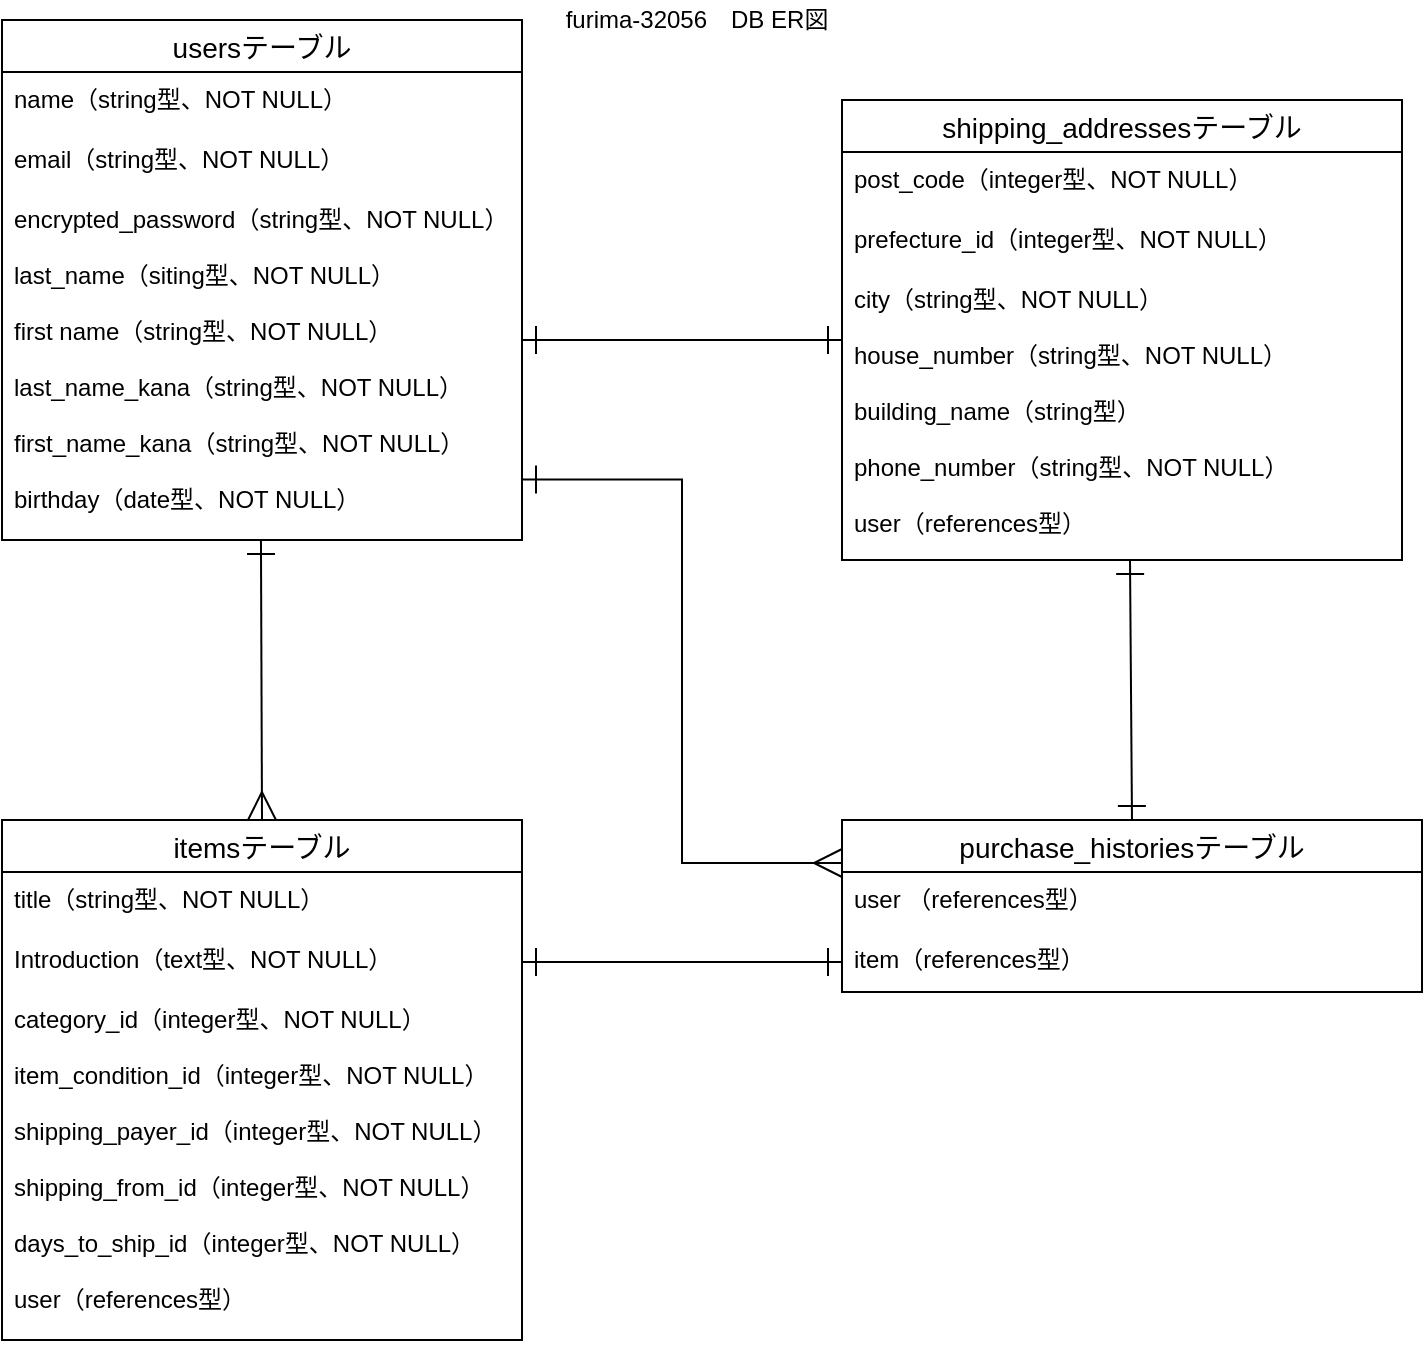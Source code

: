 <mxfile version="13.6.5">
    <diagram id="pAn4AHUUTgOaKvMXLmUd" name="ページ1">
        <mxGraphModel dx="1677" dy="680" grid="1" gridSize="10" guides="1" tooltips="1" connect="1" arrows="1" fold="1" page="1" pageScale="1" pageWidth="827" pageHeight="1169" math="0" shadow="0">
            <root>
                <mxCell id="0"/>
                <mxCell id="1" parent="0"/>
                <mxCell id="2" value="usersテーブル" style="swimlane;fontStyle=0;childLayout=stackLayout;horizontal=1;startSize=26;horizontalStack=0;resizeParent=1;resizeParentMax=0;resizeLast=0;collapsible=1;marginBottom=0;align=center;fontSize=14;" vertex="1" parent="1">
                    <mxGeometry x="-760" y="40" width="260" height="260" as="geometry"/>
                </mxCell>
                <mxCell id="3" value="name（string型、NOT NULL）&#10;" style="text;strokeColor=none;fillColor=none;spacingLeft=4;spacingRight=4;overflow=hidden;rotatable=0;points=[[0,0.5],[1,0.5]];portConstraint=eastwest;fontSize=12;" vertex="1" parent="2">
                    <mxGeometry y="26" width="260" height="30" as="geometry"/>
                </mxCell>
                <mxCell id="4" value="email（string型、NOT NULL）" style="text;strokeColor=none;fillColor=none;spacingLeft=4;spacingRight=4;overflow=hidden;rotatable=0;points=[[0,0.5],[1,0.5]];portConstraint=eastwest;fontSize=12;" vertex="1" parent="2">
                    <mxGeometry y="56" width="260" height="30" as="geometry"/>
                </mxCell>
                <mxCell id="5" value="encrypted_password（string型、NOT NULL）&#10;&#10;last_name（siting型、NOT NULL）&#10;&#10;first name（string型、NOT NULL）&#10;&#10;last_name_kana（string型、NOT NULL）&#10;&#10;first_name_kana（string型、NOT NULL）&#10;&#10;birthday（date型、NOT NULL）" style="text;strokeColor=none;fillColor=none;spacingLeft=4;spacingRight=4;overflow=hidden;rotatable=0;points=[[0,0.5],[1,0.5]];portConstraint=eastwest;fontSize=12;" vertex="1" parent="2">
                    <mxGeometry y="86" width="260" height="174" as="geometry"/>
                </mxCell>
                <mxCell id="36" style="edgeStyle=orthogonalEdgeStyle;rounded=0;jumpStyle=none;orthogonalLoop=1;jettySize=auto;html=1;exitX=0;exitY=0.25;exitDx=0;exitDy=0;entryX=1;entryY=0.826;entryDx=0;entryDy=0;entryPerimeter=0;startArrow=ERmany;startFill=0;startSize=12;sourcePerimeterSpacing=0;endArrow=ERone;endFill=0;endSize=12;targetPerimeterSpacing=0;" edge="1" parent="1" source="21" target="5">
                    <mxGeometry relative="1" as="geometry"/>
                </mxCell>
                <mxCell id="17" value="shipping_addressesテーブル" style="swimlane;fontStyle=0;childLayout=stackLayout;horizontal=1;startSize=26;horizontalStack=0;resizeParent=1;resizeParentMax=0;resizeLast=0;collapsible=1;marginBottom=0;align=center;fontSize=14;" vertex="1" parent="1">
                    <mxGeometry x="-340" y="80" width="280" height="230" as="geometry"/>
                </mxCell>
                <mxCell id="18" value="post_code（integer型、NOT NULL）" style="text;strokeColor=none;fillColor=none;spacingLeft=4;spacingRight=4;overflow=hidden;rotatable=0;points=[[0,0.5],[1,0.5]];portConstraint=eastwest;fontSize=12;" vertex="1" parent="17">
                    <mxGeometry y="26" width="280" height="30" as="geometry"/>
                </mxCell>
                <mxCell id="19" value="prefecture_id（integer型、NOT NULL）" style="text;strokeColor=none;fillColor=none;spacingLeft=4;spacingRight=4;overflow=hidden;rotatable=0;points=[[0,0.5],[1,0.5]];portConstraint=eastwest;fontSize=12;" vertex="1" parent="17">
                    <mxGeometry y="56" width="280" height="30" as="geometry"/>
                </mxCell>
                <mxCell id="20" value="city（string型、NOT NULL）&#10;&#10;house_number（string型、NOT NULL）&#10;&#10;building_name（string型）&#10;&#10;phone_number（string型、NOT NULL）&#10;&#10;user（references型）" style="text;strokeColor=none;fillColor=none;spacingLeft=4;spacingRight=4;overflow=hidden;rotatable=0;points=[[0,0.5],[1,0.5]];portConstraint=eastwest;fontSize=12;" vertex="1" parent="17">
                    <mxGeometry y="86" width="280" height="144" as="geometry"/>
                </mxCell>
                <mxCell id="35" style="edgeStyle=none;rounded=0;orthogonalLoop=1;jettySize=auto;html=1;startArrow=ERone;startFill=0;endArrow=ERone;endFill=0;targetPerimeterSpacing=0;sourcePerimeterSpacing=0;jumpStyle=none;endSize=12;startSize=12;" edge="1" parent="1">
                    <mxGeometry relative="1" as="geometry">
                        <mxPoint x="-500" y="200" as="sourcePoint"/>
                        <mxPoint x="-340" y="200" as="targetPoint"/>
                    </mxGeometry>
                </mxCell>
                <mxCell id="51" style="edgeStyle=none;rounded=0;jumpStyle=none;orthogonalLoop=1;jettySize=auto;html=1;exitX=0.5;exitY=0;exitDx=0;exitDy=0;startArrow=ERone;startFill=0;startSize=12;sourcePerimeterSpacing=0;endArrow=ERone;endFill=0;endSize=12;targetPerimeterSpacing=0;" edge="1" parent="1" source="21">
                    <mxGeometry relative="1" as="geometry">
                        <mxPoint x="-196" y="310" as="targetPoint"/>
                    </mxGeometry>
                </mxCell>
                <mxCell id="21" value="purchase_historiesテーブル" style="swimlane;fontStyle=0;childLayout=stackLayout;horizontal=1;startSize=26;horizontalStack=0;resizeParent=1;resizeParentMax=0;resizeLast=0;collapsible=1;marginBottom=0;align=center;fontSize=14;" vertex="1" parent="1">
                    <mxGeometry x="-340" y="440" width="290" height="86" as="geometry"/>
                </mxCell>
                <mxCell id="22" value="user （references型）" style="text;strokeColor=none;fillColor=none;spacingLeft=4;spacingRight=4;overflow=hidden;rotatable=0;points=[[0,0.5],[1,0.5]];portConstraint=eastwest;fontSize=12;" vertex="1" parent="21">
                    <mxGeometry y="26" width="290" height="30" as="geometry"/>
                </mxCell>
                <mxCell id="23" value="item（references型）" style="text;strokeColor=none;fillColor=none;spacingLeft=4;spacingRight=4;overflow=hidden;rotatable=0;points=[[0,0.5],[1,0.5]];portConstraint=eastwest;fontSize=12;" vertex="1" parent="21">
                    <mxGeometry y="56" width="290" height="30" as="geometry"/>
                </mxCell>
                <mxCell id="41" style="edgeStyle=none;rounded=0;jumpStyle=none;orthogonalLoop=1;jettySize=auto;html=1;exitX=1;exitY=0.5;exitDx=0;exitDy=0;entryX=0;entryY=0.5;entryDx=0;entryDy=0;startArrow=ERone;startFill=0;startSize=12;sourcePerimeterSpacing=0;endArrow=ERone;endFill=0;endSize=12;targetPerimeterSpacing=0;" edge="1" parent="1" source="8" target="23">
                    <mxGeometry relative="1" as="geometry"/>
                </mxCell>
                <mxCell id="56" value="furima-32056　DB ER図" style="text;html=1;align=center;verticalAlign=middle;resizable=0;points=[];autosize=1;" vertex="1" parent="1">
                    <mxGeometry x="-488" y="30" width="150" height="20" as="geometry"/>
                </mxCell>
                <mxCell id="43" value="" style="endArrow=ERone;html=1;startArrow=ERmany;startFill=0;endFill=0;endSize=12;startSize=12;exitX=0.5;exitY=0;exitDx=0;exitDy=0;entryX=0.498;entryY=1;entryDx=0;entryDy=0;entryPerimeter=0;" edge="1" parent="1" source="6" target="5">
                    <mxGeometry width="50" height="50" relative="1" as="geometry">
                        <mxPoint x="-630" y="420" as="sourcePoint"/>
                        <mxPoint x="-630.5" y="350" as="targetPoint"/>
                    </mxGeometry>
                </mxCell>
                <mxCell id="6" value="itemsテーブル" style="swimlane;fontStyle=0;childLayout=stackLayout;horizontal=1;startSize=26;horizontalStack=0;resizeParent=1;resizeParentMax=0;resizeLast=0;collapsible=1;marginBottom=0;align=center;fontSize=14;direction=east;" vertex="1" parent="1">
                    <mxGeometry x="-760" y="440" width="260" height="260" as="geometry"/>
                </mxCell>
                <mxCell id="7" value="title（string型、NOT NULL）" style="text;strokeColor=none;fillColor=none;spacingLeft=4;spacingRight=4;overflow=hidden;rotatable=0;points=[[0,0.5],[1,0.5]];portConstraint=eastwest;fontSize=12;" vertex="1" parent="6">
                    <mxGeometry y="26" width="260" height="30" as="geometry"/>
                </mxCell>
                <mxCell id="8" value="Introduction（text型、NOT NULL）&#10;" style="text;strokeColor=none;fillColor=none;spacingLeft=4;spacingRight=4;overflow=hidden;rotatable=0;points=[[0,0.5],[1,0.5]];portConstraint=eastwest;fontSize=12;" vertex="1" parent="6">
                    <mxGeometry y="56" width="260" height="30" as="geometry"/>
                </mxCell>
                <mxCell id="9" value="category_id（integer型、NOT NULL）&#10;&#10;item_condition_id（integer型、NOT NULL）&#10;&#10;shipping_payer_id（integer型、NOT NULL）&#10;&#10;shipping_from_id（integer型、NOT NULL）&#10;&#10;days_to_ship_id（integer型、NOT NULL）&#10;&#10;user（references型）&#10;&#10;" style="text;strokeColor=none;fillColor=none;spacingLeft=4;spacingRight=4;overflow=hidden;rotatable=0;points=[[0,0.5],[1,0.5]];portConstraint=eastwest;fontSize=12;" vertex="1" parent="6">
                    <mxGeometry y="86" width="260" height="174" as="geometry"/>
                </mxCell>
            </root>
        </mxGraphModel>
    </diagram>
</mxfile>